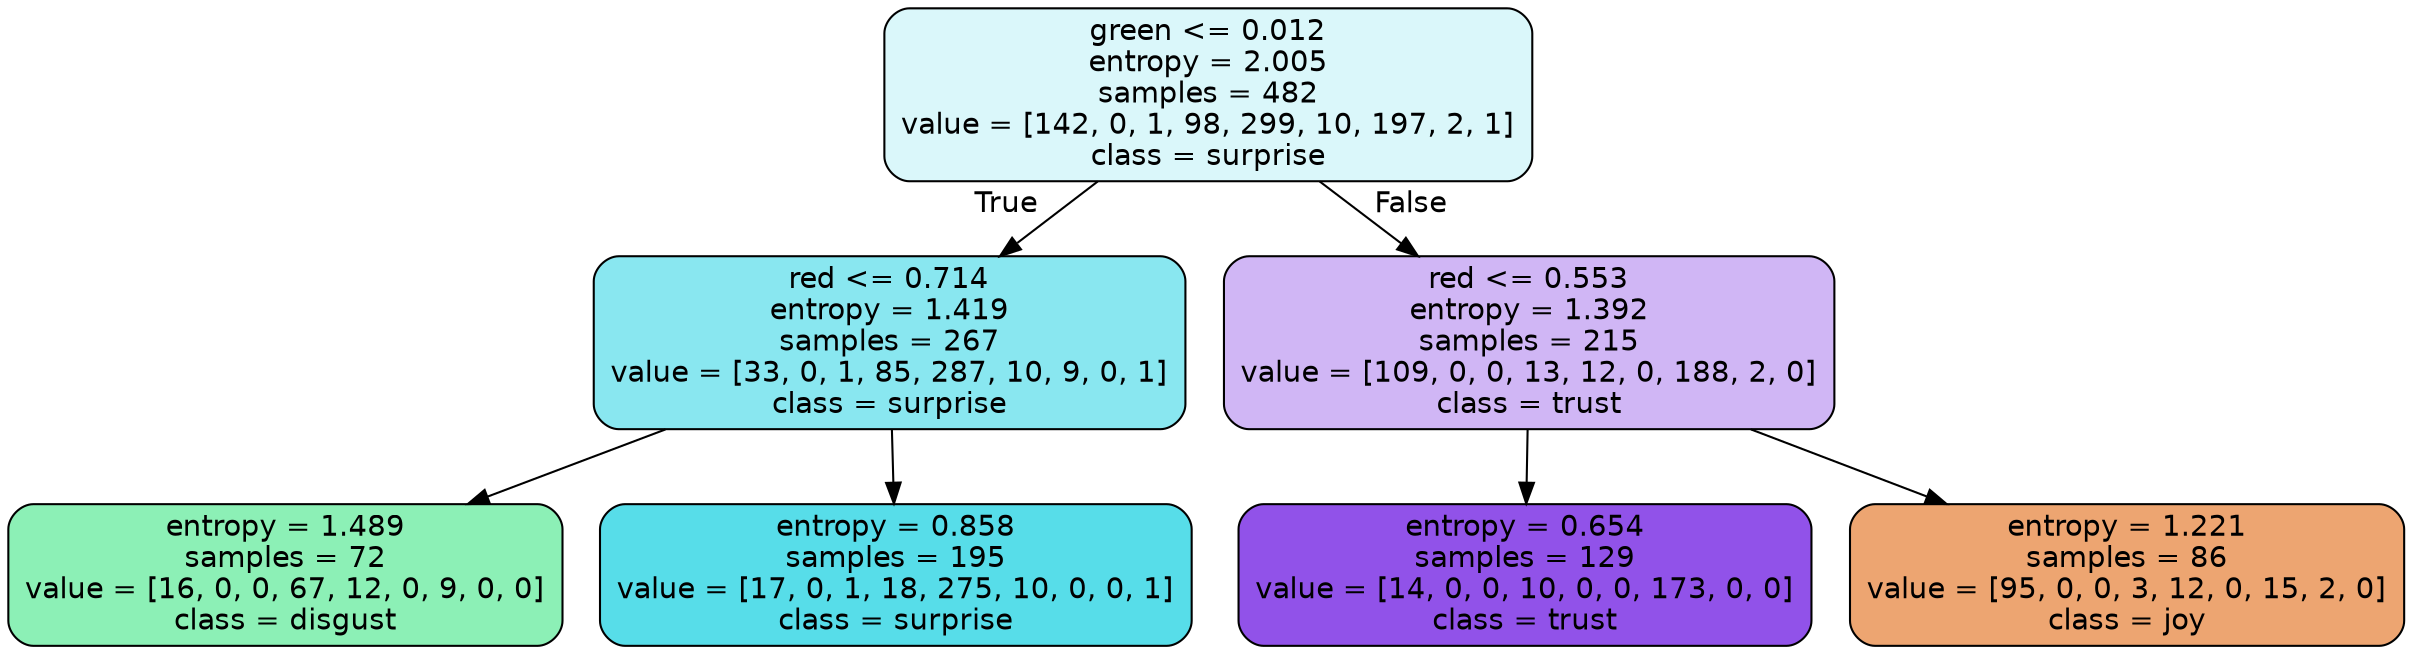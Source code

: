 digraph Tree {
node [shape=box, style="filled, rounded", color="black", fontname=helvetica] ;
edge [fontname=helvetica] ;
0 [label="green <= 0.012\nentropy = 2.005\nsamples = 482\nvalue = [142, 0, 1, 98, 299, 10, 197, 2, 1]\nclass = surprise", fillcolor="#39d7e52f"] ;
1 [label="red <= 0.714\nentropy = 1.419\nsamples = 267\nvalue = [33, 0, 1, 85, 287, 10, 9, 0, 1]\nclass = surprise", fillcolor="#39d7e597"] ;
0 -> 1 [labeldistance=2.5, labelangle=45, headlabel="True"] ;
2 [label="entropy = 1.489\nsamples = 72\nvalue = [16, 0, 0, 67, 12, 0, 9, 0, 0]\nclass = disgust", fillcolor="#39e58194"] ;
1 -> 2 ;
3 [label="entropy = 0.858\nsamples = 195\nvalue = [17, 0, 1, 18, 275, 10, 0, 0, 1]\nclass = surprise", fillcolor="#39d7e5d8"] ;
1 -> 3 ;
4 [label="red <= 0.553\nentropy = 1.392\nsamples = 215\nvalue = [109, 0, 0, 13, 12, 0, 188, 2, 0]\nclass = trust", fillcolor="#8139e55e"] ;
0 -> 4 [labeldistance=2.5, labelangle=-45, headlabel="False"] ;
5 [label="entropy = 0.654\nsamples = 129\nvalue = [14, 0, 0, 10, 0, 0, 173, 0, 0]\nclass = trust", fillcolor="#8139e5de"] ;
4 -> 5 ;
6 [label="entropy = 1.221\nsamples = 86\nvalue = [95, 0, 0, 3, 12, 0, 15, 2, 0]\nclass = joy", fillcolor="#e58139b6"] ;
4 -> 6 ;
}